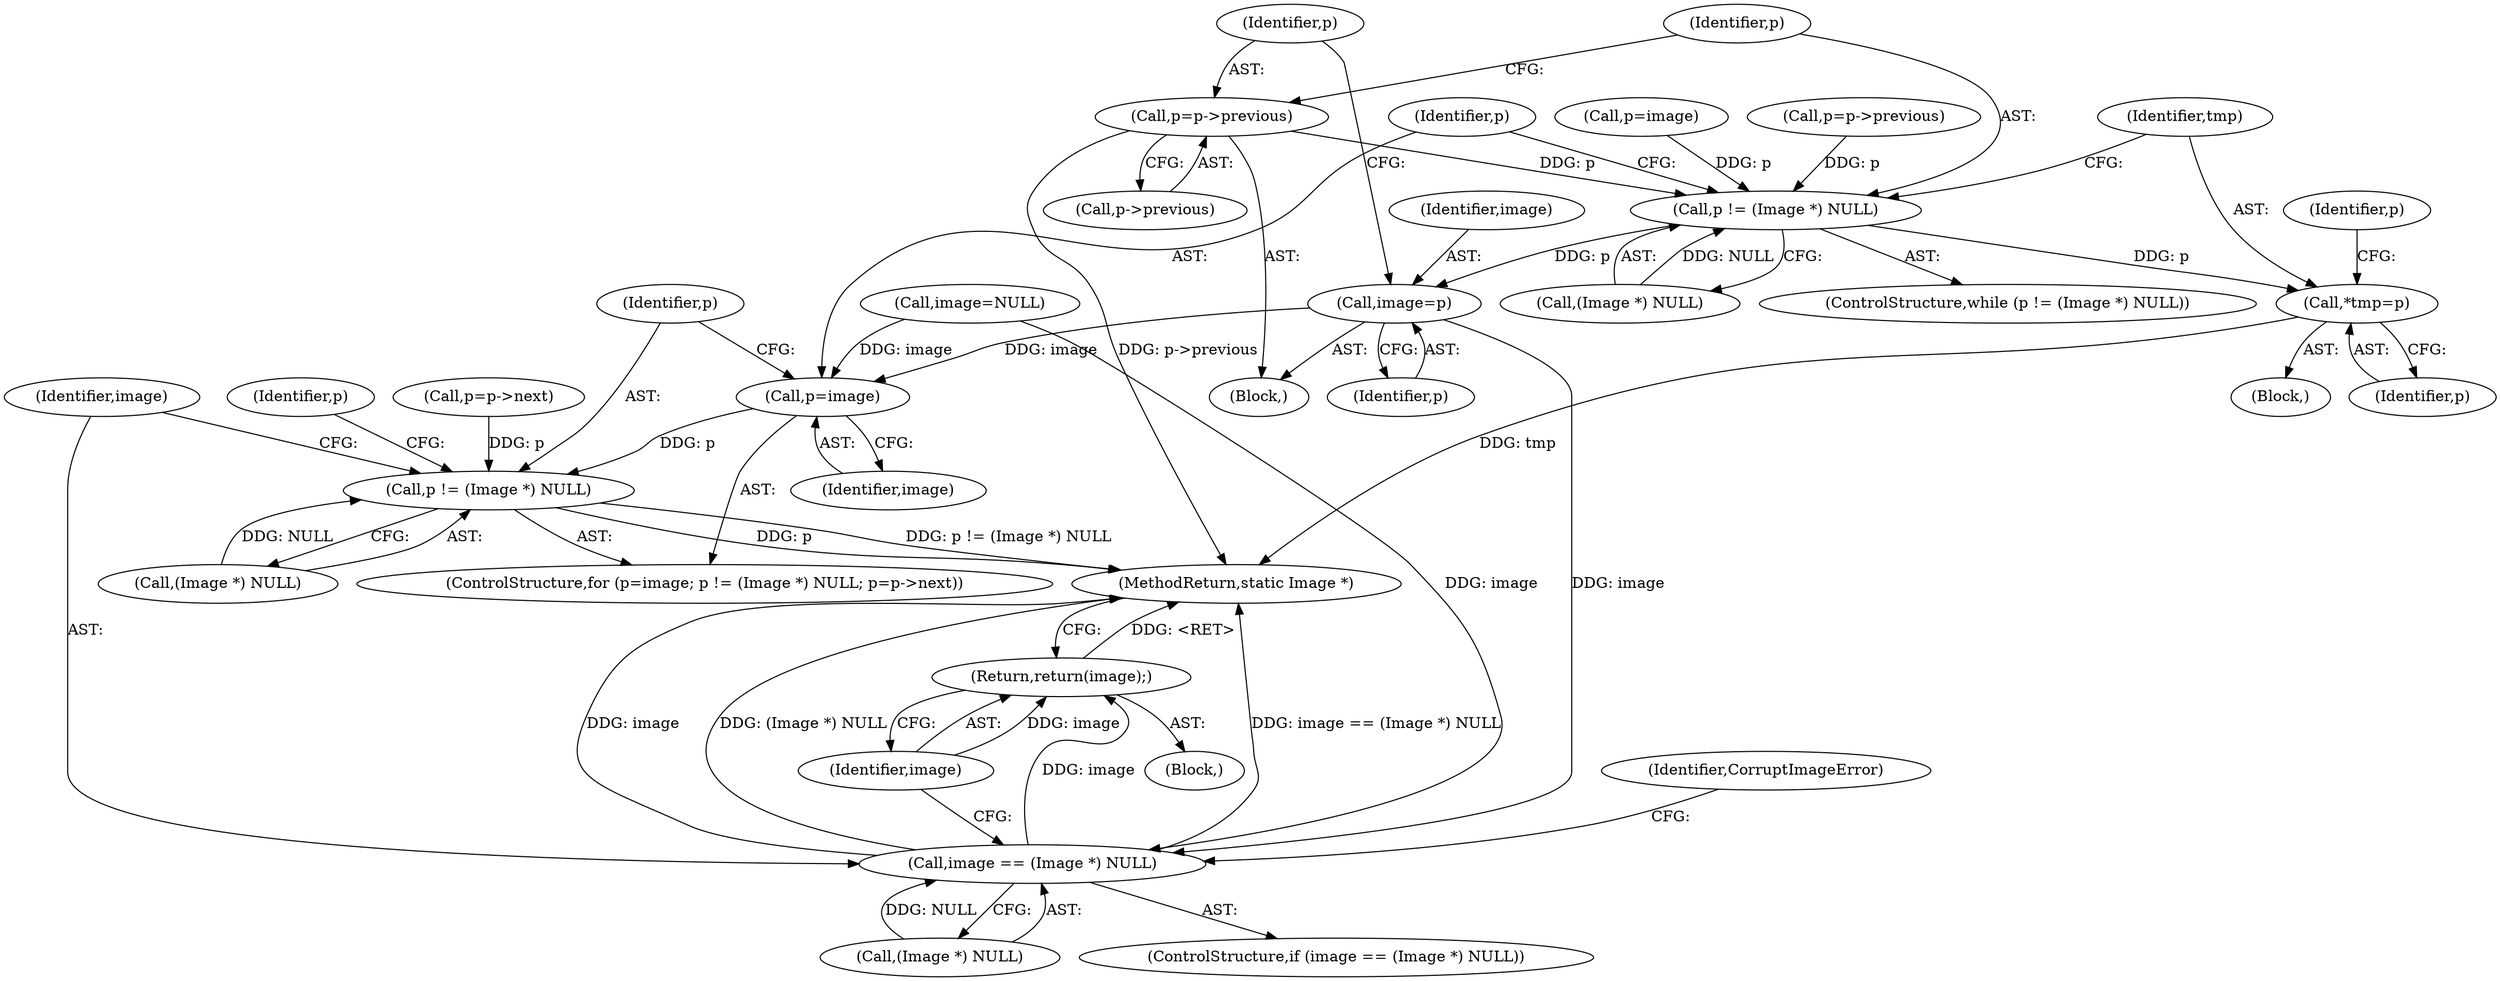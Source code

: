 digraph "0_ImageMagick_e04cf3e9524f50ca336253513d977224e083b816@pointer" {
"1001927" [label="(Call,p=p->previous)"];
"1001891" [label="(Call,p != (Image *) NULL)"];
"1001898" [label="(Call,*tmp=p)"];
"1001924" [label="(Call,image=p)"];
"1001933" [label="(Call,p=image)"];
"1001936" [label="(Call,p != (Image *) NULL)"];
"1001955" [label="(Call,image == (Image *) NULL)"];
"1001963" [label="(Return,return(image);)"];
"1001926" [label="(Identifier,p)"];
"1001928" [label="(Identifier,p)"];
"1000141" [label="(Block,)"];
"1001957" [label="(Call,(Image *) NULL)"];
"1001899" [label="(Identifier,tmp)"];
"1001890" [label="(ControlStructure,while (p != (Image *) NULL))"];
"1001887" [label="(Call,image=NULL)"];
"1001938" [label="(Call,(Image *) NULL)"];
"1001956" [label="(Identifier,image)"];
"1001954" [label="(ControlStructure,if (image == (Image *) NULL))"];
"1001925" [label="(Identifier,image)"];
"1001937" [label="(Identifier,p)"];
"1001941" [label="(Call,p=p->next)"];
"1001934" [label="(Identifier,p)"];
"1001955" [label="(Call,image == (Image *) NULL)"];
"1001898" [label="(Call,*tmp=p)"];
"1001948" [label="(Identifier,p)"];
"1001961" [label="(Identifier,CorruptImageError)"];
"1001924" [label="(Call,image=p)"];
"1001896" [label="(Block,)"];
"1001891" [label="(Call,p != (Image *) NULL)"];
"1001964" [label="(Identifier,image)"];
"1001927" [label="(Call,p=p->previous)"];
"1001893" [label="(Call,(Image *) NULL)"];
"1001900" [label="(Identifier,p)"];
"1001884" [label="(Call,p=image)"];
"1001914" [label="(Call,p=p->previous)"];
"1001905" [label="(Identifier,p)"];
"1001963" [label="(Return,return(image);)"];
"1001936" [label="(Call,p != (Image *) NULL)"];
"1001932" [label="(ControlStructure,for (p=image; p != (Image *) NULL; p=p->next))"];
"1001935" [label="(Identifier,image)"];
"1001929" [label="(Call,p->previous)"];
"1001892" [label="(Identifier,p)"];
"1001965" [label="(MethodReturn,static Image *)"];
"1001933" [label="(Call,p=image)"];
"1001923" [label="(Block,)"];
"1001927" -> "1001923"  [label="AST: "];
"1001927" -> "1001929"  [label="CFG: "];
"1001928" -> "1001927"  [label="AST: "];
"1001929" -> "1001927"  [label="AST: "];
"1001892" -> "1001927"  [label="CFG: "];
"1001927" -> "1001965"  [label="DDG: p->previous"];
"1001927" -> "1001891"  [label="DDG: p"];
"1001891" -> "1001890"  [label="AST: "];
"1001891" -> "1001893"  [label="CFG: "];
"1001892" -> "1001891"  [label="AST: "];
"1001893" -> "1001891"  [label="AST: "];
"1001899" -> "1001891"  [label="CFG: "];
"1001934" -> "1001891"  [label="CFG: "];
"1001914" -> "1001891"  [label="DDG: p"];
"1001884" -> "1001891"  [label="DDG: p"];
"1001893" -> "1001891"  [label="DDG: NULL"];
"1001891" -> "1001898"  [label="DDG: p"];
"1001891" -> "1001924"  [label="DDG: p"];
"1001898" -> "1001896"  [label="AST: "];
"1001898" -> "1001900"  [label="CFG: "];
"1001899" -> "1001898"  [label="AST: "];
"1001900" -> "1001898"  [label="AST: "];
"1001905" -> "1001898"  [label="CFG: "];
"1001898" -> "1001965"  [label="DDG: tmp"];
"1001924" -> "1001923"  [label="AST: "];
"1001924" -> "1001926"  [label="CFG: "];
"1001925" -> "1001924"  [label="AST: "];
"1001926" -> "1001924"  [label="AST: "];
"1001928" -> "1001924"  [label="CFG: "];
"1001924" -> "1001933"  [label="DDG: image"];
"1001924" -> "1001955"  [label="DDG: image"];
"1001933" -> "1001932"  [label="AST: "];
"1001933" -> "1001935"  [label="CFG: "];
"1001934" -> "1001933"  [label="AST: "];
"1001935" -> "1001933"  [label="AST: "];
"1001937" -> "1001933"  [label="CFG: "];
"1001887" -> "1001933"  [label="DDG: image"];
"1001933" -> "1001936"  [label="DDG: p"];
"1001936" -> "1001932"  [label="AST: "];
"1001936" -> "1001938"  [label="CFG: "];
"1001937" -> "1001936"  [label="AST: "];
"1001938" -> "1001936"  [label="AST: "];
"1001948" -> "1001936"  [label="CFG: "];
"1001956" -> "1001936"  [label="CFG: "];
"1001936" -> "1001965"  [label="DDG: p"];
"1001936" -> "1001965"  [label="DDG: p != (Image *) NULL"];
"1001941" -> "1001936"  [label="DDG: p"];
"1001938" -> "1001936"  [label="DDG: NULL"];
"1001955" -> "1001954"  [label="AST: "];
"1001955" -> "1001957"  [label="CFG: "];
"1001956" -> "1001955"  [label="AST: "];
"1001957" -> "1001955"  [label="AST: "];
"1001961" -> "1001955"  [label="CFG: "];
"1001964" -> "1001955"  [label="CFG: "];
"1001955" -> "1001965"  [label="DDG: image == (Image *) NULL"];
"1001955" -> "1001965"  [label="DDG: image"];
"1001955" -> "1001965"  [label="DDG: (Image *) NULL"];
"1001887" -> "1001955"  [label="DDG: image"];
"1001957" -> "1001955"  [label="DDG: NULL"];
"1001955" -> "1001963"  [label="DDG: image"];
"1001963" -> "1000141"  [label="AST: "];
"1001963" -> "1001964"  [label="CFG: "];
"1001964" -> "1001963"  [label="AST: "];
"1001965" -> "1001963"  [label="CFG: "];
"1001963" -> "1001965"  [label="DDG: <RET>"];
"1001964" -> "1001963"  [label="DDG: image"];
}
